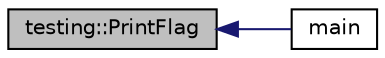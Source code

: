 digraph "testing::PrintFlag"
{
  edge [fontname="Helvetica",fontsize="10",labelfontname="Helvetica",labelfontsize="10"];
  node [fontname="Helvetica",fontsize="10",shape=record];
  rankdir="LR";
  Node1264 [label="testing::PrintFlag",height=0.2,width=0.4,color="black", fillcolor="grey75", style="filled", fontcolor="black"];
  Node1264 -> Node1265 [dir="back",color="midnightblue",fontsize="10",style="solid",fontname="Helvetica"];
  Node1265 [label="main",height=0.2,width=0.4,color="black", fillcolor="white", style="filled",URL="$dc/d03/gtest__env__var__test___8cc.html#a3c04138a5bfe5d72780bb7e82a18e627"];
}
